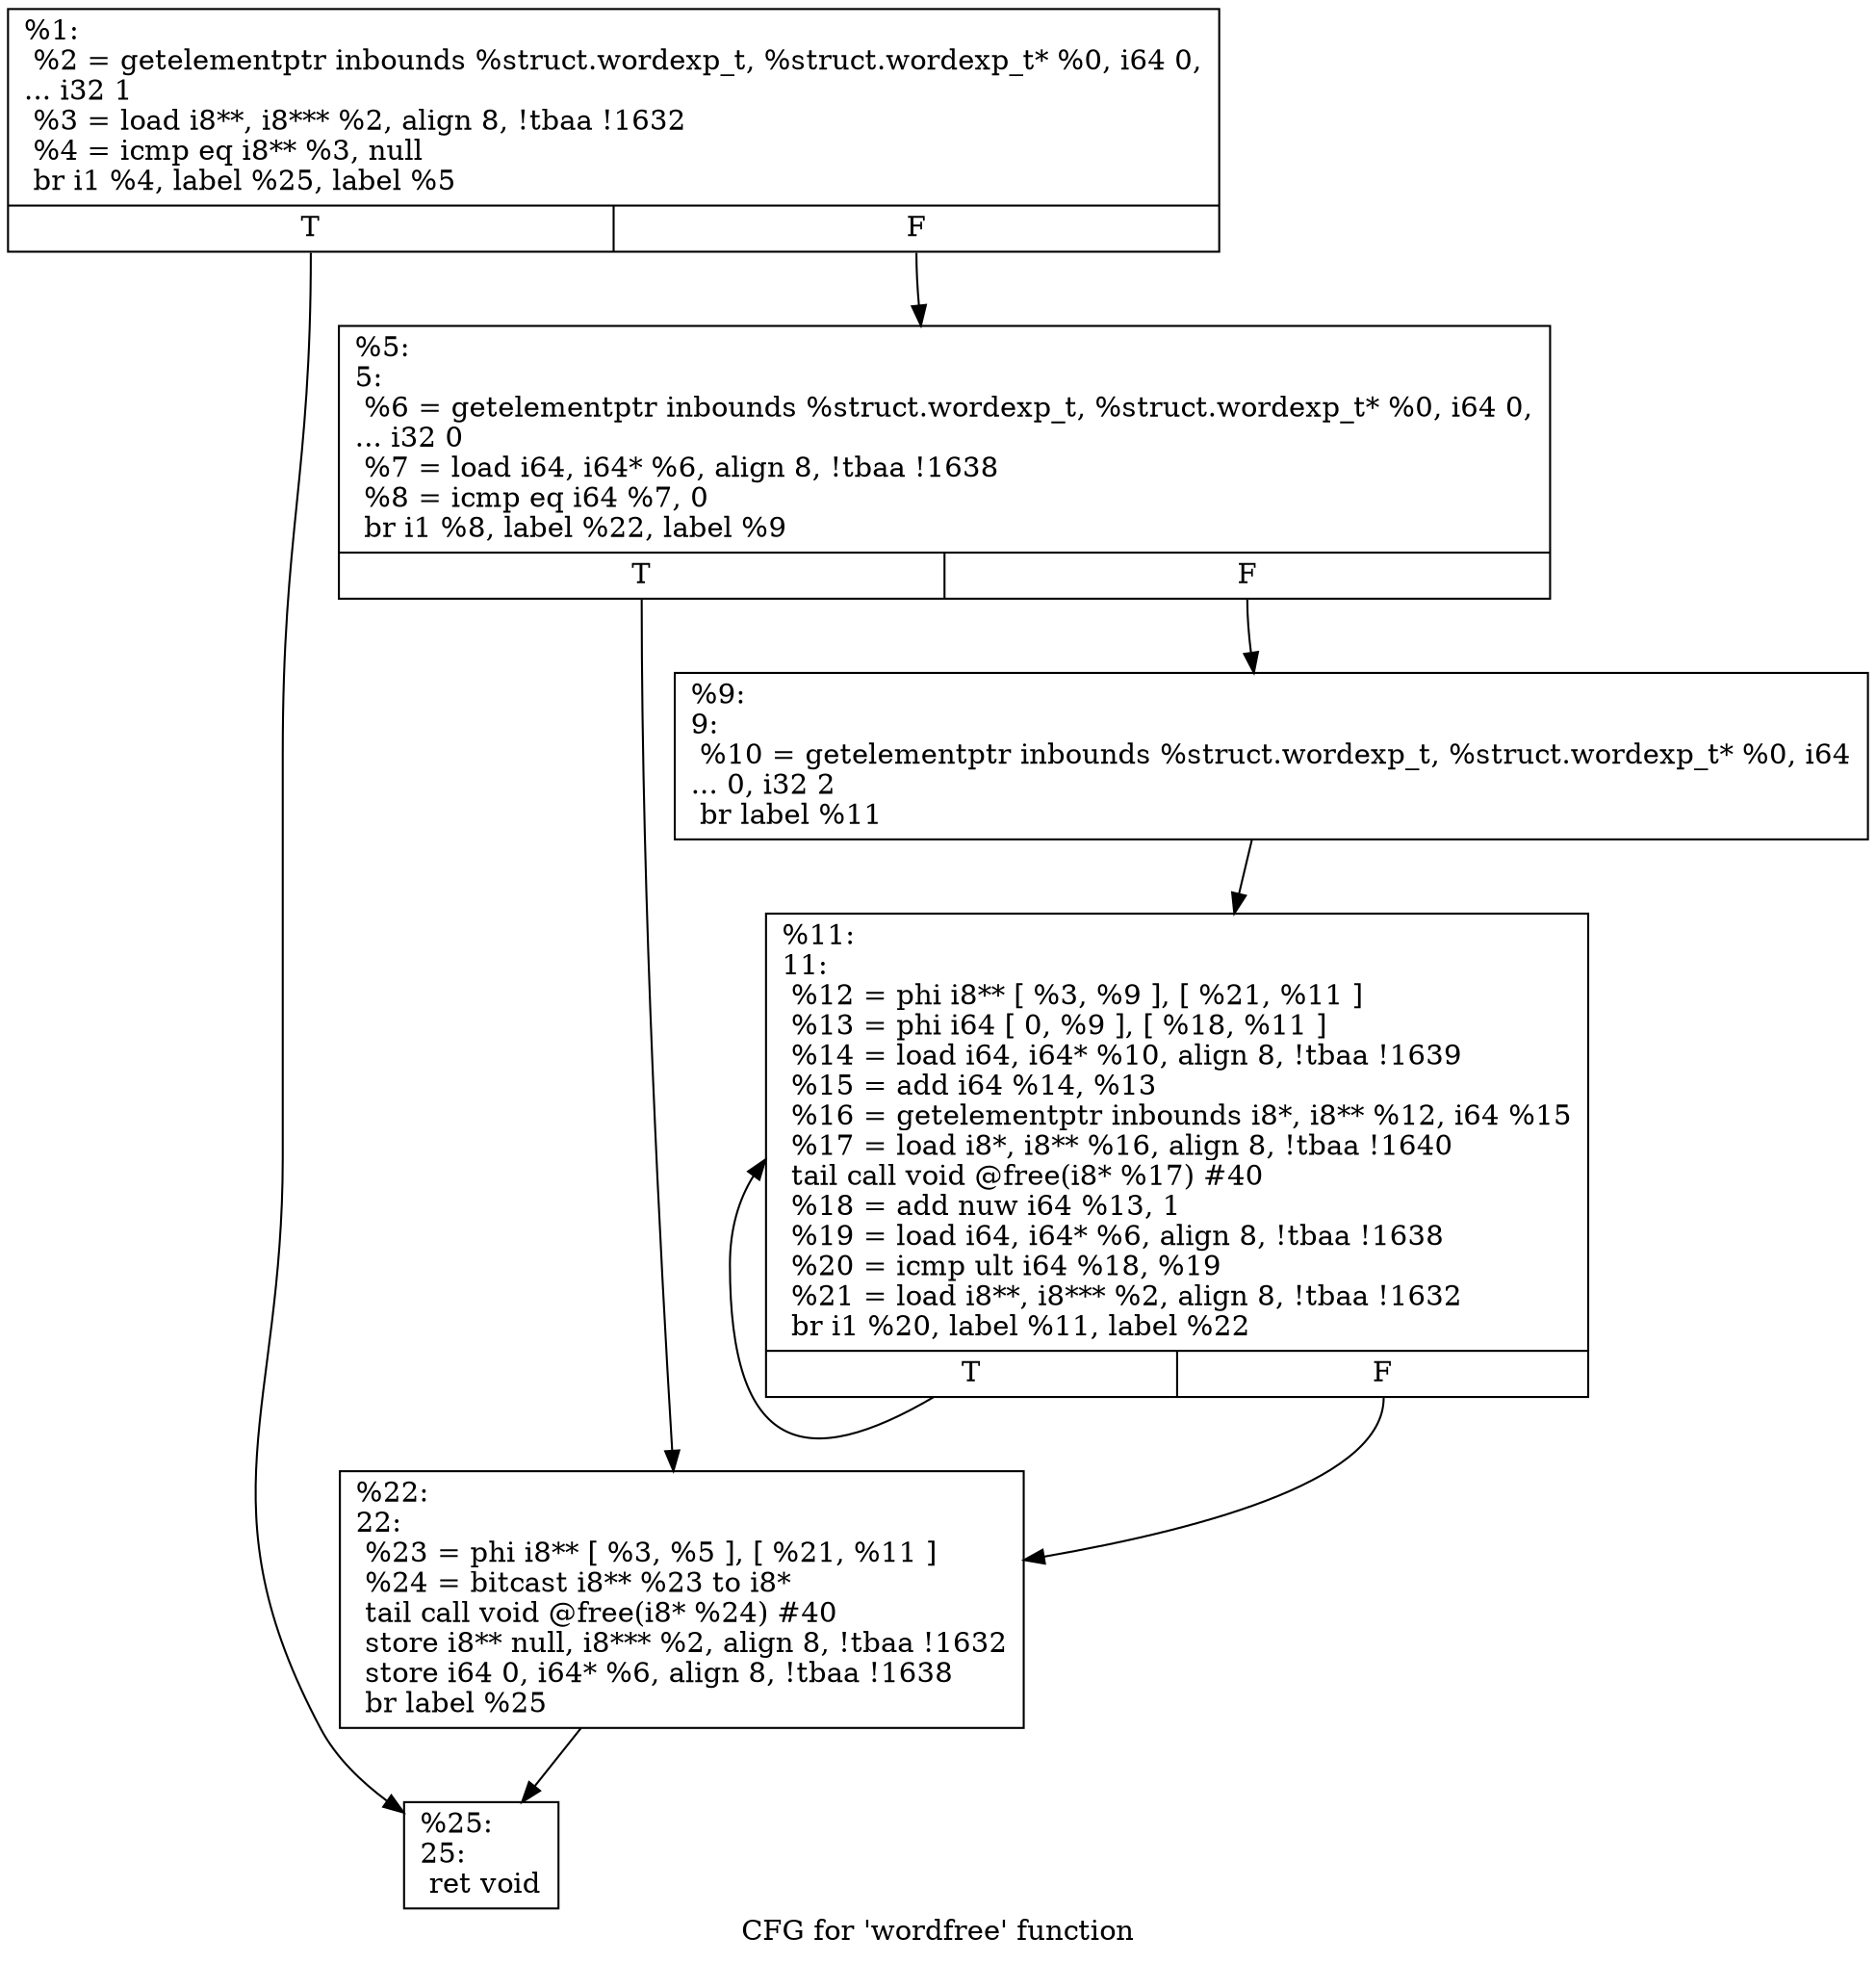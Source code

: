 digraph "CFG for 'wordfree' function" {
	label="CFG for 'wordfree' function";

	Node0x1cf1fd0 [shape=record,label="{%1:\l  %2 = getelementptr inbounds %struct.wordexp_t, %struct.wordexp_t* %0, i64 0,\l... i32 1\l  %3 = load i8**, i8*** %2, align 8, !tbaa !1632\l  %4 = icmp eq i8** %3, null\l  br i1 %4, label %25, label %5\l|{<s0>T|<s1>F}}"];
	Node0x1cf1fd0:s0 -> Node0x1cf21a0;
	Node0x1cf1fd0:s1 -> Node0x1cf2060;
	Node0x1cf2060 [shape=record,label="{%5:\l5:                                                \l  %6 = getelementptr inbounds %struct.wordexp_t, %struct.wordexp_t* %0, i64 0,\l... i32 0\l  %7 = load i64, i64* %6, align 8, !tbaa !1638\l  %8 = icmp eq i64 %7, 0\l  br i1 %8, label %22, label %9\l|{<s0>T|<s1>F}}"];
	Node0x1cf2060:s0 -> Node0x1cf2150;
	Node0x1cf2060:s1 -> Node0x1cf20b0;
	Node0x1cf20b0 [shape=record,label="{%9:\l9:                                                \l  %10 = getelementptr inbounds %struct.wordexp_t, %struct.wordexp_t* %0, i64\l... 0, i32 2\l  br label %11\l}"];
	Node0x1cf20b0 -> Node0x1cf2100;
	Node0x1cf2100 [shape=record,label="{%11:\l11:                                               \l  %12 = phi i8** [ %3, %9 ], [ %21, %11 ]\l  %13 = phi i64 [ 0, %9 ], [ %18, %11 ]\l  %14 = load i64, i64* %10, align 8, !tbaa !1639\l  %15 = add i64 %14, %13\l  %16 = getelementptr inbounds i8*, i8** %12, i64 %15\l  %17 = load i8*, i8** %16, align 8, !tbaa !1640\l  tail call void @free(i8* %17) #40\l  %18 = add nuw i64 %13, 1\l  %19 = load i64, i64* %6, align 8, !tbaa !1638\l  %20 = icmp ult i64 %18, %19\l  %21 = load i8**, i8*** %2, align 8, !tbaa !1632\l  br i1 %20, label %11, label %22\l|{<s0>T|<s1>F}}"];
	Node0x1cf2100:s0 -> Node0x1cf2100;
	Node0x1cf2100:s1 -> Node0x1cf2150;
	Node0x1cf2150 [shape=record,label="{%22:\l22:                                               \l  %23 = phi i8** [ %3, %5 ], [ %21, %11 ]\l  %24 = bitcast i8** %23 to i8*\l  tail call void @free(i8* %24) #40\l  store i8** null, i8*** %2, align 8, !tbaa !1632\l  store i64 0, i64* %6, align 8, !tbaa !1638\l  br label %25\l}"];
	Node0x1cf2150 -> Node0x1cf21a0;
	Node0x1cf21a0 [shape=record,label="{%25:\l25:                                               \l  ret void\l}"];
}
